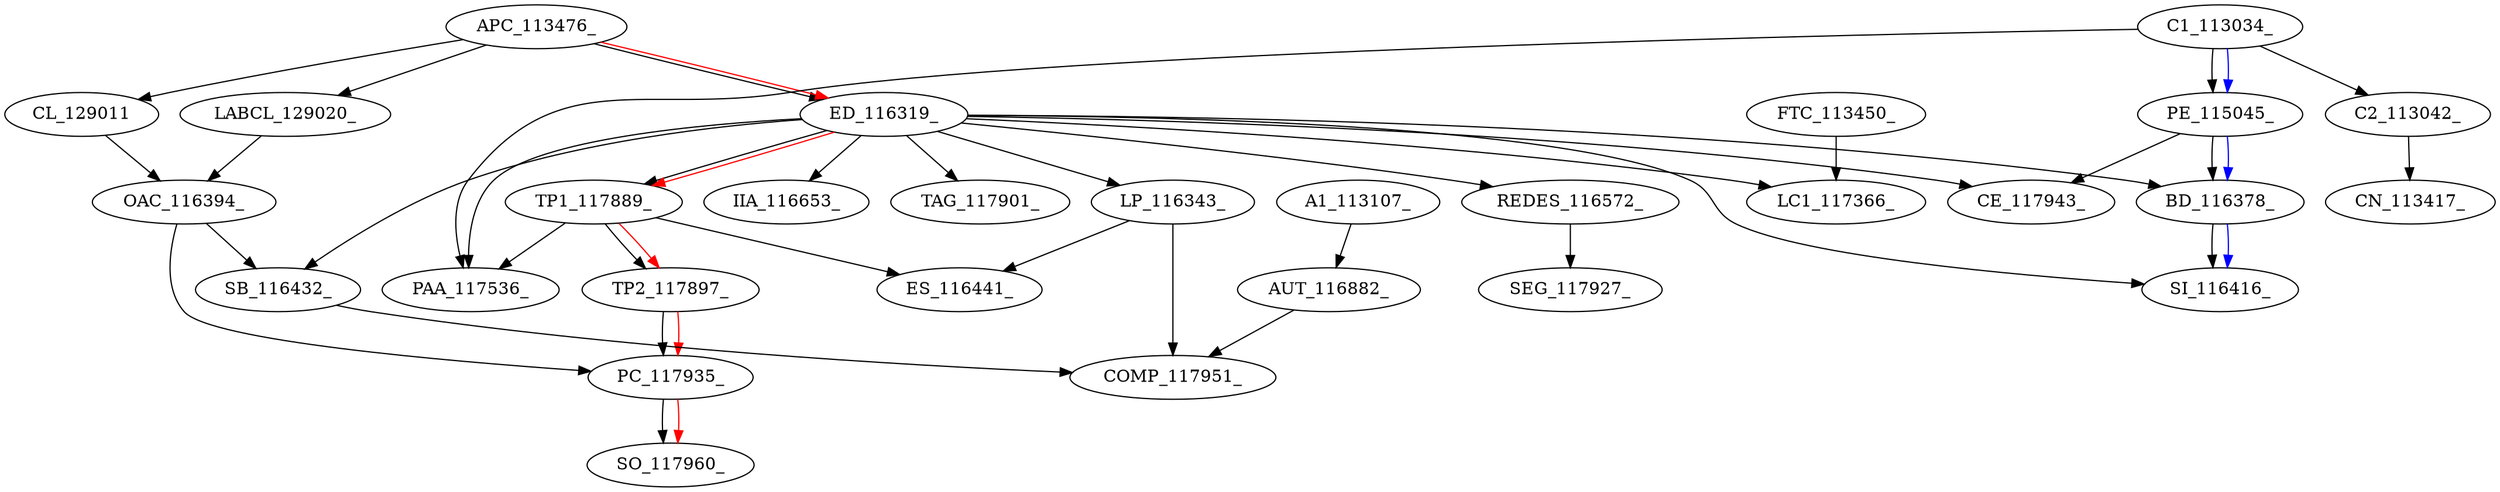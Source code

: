 digraph nome{
    APC_113476_ -> CL_129011;
    APC_113476_ -> LABCL_129020_;
    C1_113034_ -> C2_113042_;
    APC_113476_ -> ED_116319_;
    CL_129011 -> OAC_116394_;
    LABCL_129020_ -> OAC_116394_;
    ED_116319_ -> TP1_117889_;
    C2_113042_ -> CN_113417_;
    C1_113034_ -> PE_115045_;
    FTC_113450_ -> LC1_117366_;
    ED_116319_ -> LC1_117366_;
    TP1_117889_ -> TP2_117897_;
    ED_116319_ -> TAG_117901_;
    ED_116319_ -> REDES_116572_;
    ED_116319_ -> LP_116343_;
    OAC_116394_ -> PC_117935_;
    TP2_117897_ -> PC_117935_;
    LP_116343_ -> ES_116441_;
    TP1_117889_ -> ES_116441_;
    ED_116319_ -> BD_116378_;
    PE_115045_ -> BD_116378_;
    ED_116319_ -> IIA_116653_;
    ED_116319_ -> SB_116432_;
    OAC_116394_ -> SB_116432_;
    PC_117935_ -> SO_117960_;
    A1_113107_ -> AUT_116882_;
    ED_116319_ -> SI_116416_;
    BD_116378_ -> SI_116416_;
    ED_116319_ -> CE_117943_;
    PE_115045_ -> CE_117943_;
    C1_113034_ -> PAA_117536_;
    TP1_117889_ -> PAA_117536_;
    ED_116319_ -> PAA_117536_;
    LP_116343_ -> COMP_117951_;
    SB_116432_ -> COMP_117951_;
    AUT_116882_ -> COMP_117951_;
    REDES_116572_ -> SEG_117927_;
    APC_113476_ -> ED_116319_ -> TP1_117889_ -> TP2_117897_ -> PC_117935_ -> SO_117960_[color = red];
    C1_113034_ -> PE_115045_ -> BD_116378_ -> SI_116416_[color = blue];
}

